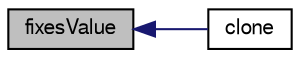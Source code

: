 digraph "fixesValue"
{
  bgcolor="transparent";
  edge [fontname="FreeSans",fontsize="10",labelfontname="FreeSans",labelfontsize="10"];
  node [fontname="FreeSans",fontsize="10",shape=record];
  rankdir="LR";
  Node28 [label="fixesValue",height=0.2,width=0.4,color="black", fillcolor="grey75", style="filled", fontcolor="black"];
  Node28 -> Node29 [dir="back",color="midnightblue",fontsize="10",style="solid",fontname="FreeSans"];
  Node29 [label="clone",height=0.2,width=0.4,color="black",URL="$a22366.html#a6be0f2b553017cb09cab46d549d3610b",tooltip="Construct and return a clone setting internal field reference. "];
}
